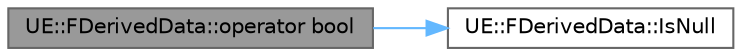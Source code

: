 digraph "UE::FDerivedData::operator bool"
{
 // INTERACTIVE_SVG=YES
 // LATEX_PDF_SIZE
  bgcolor="transparent";
  edge [fontname=Helvetica,fontsize=10,labelfontname=Helvetica,labelfontsize=10];
  node [fontname=Helvetica,fontsize=10,shape=box,height=0.2,width=0.4];
  rankdir="LR";
  Node1 [id="Node000001",label="UE::FDerivedData::operator bool",height=0.2,width=0.4,color="gray40", fillcolor="grey60", style="filled", fontcolor="black",tooltip="Returns true if this is a non-null reference."];
  Node1 -> Node2 [id="edge1_Node000001_Node000002",color="steelblue1",style="solid",tooltip=" "];
  Node2 [id="Node000002",label="UE::FDerivedData::IsNull",height=0.2,width=0.4,color="grey40", fillcolor="white", style="filled",URL="$d4/d30/classUE_1_1FDerivedData.html#a63543425725a07ae0fbc2aff9a513bc3",tooltip="Returns true if this is a null reference."];
}
